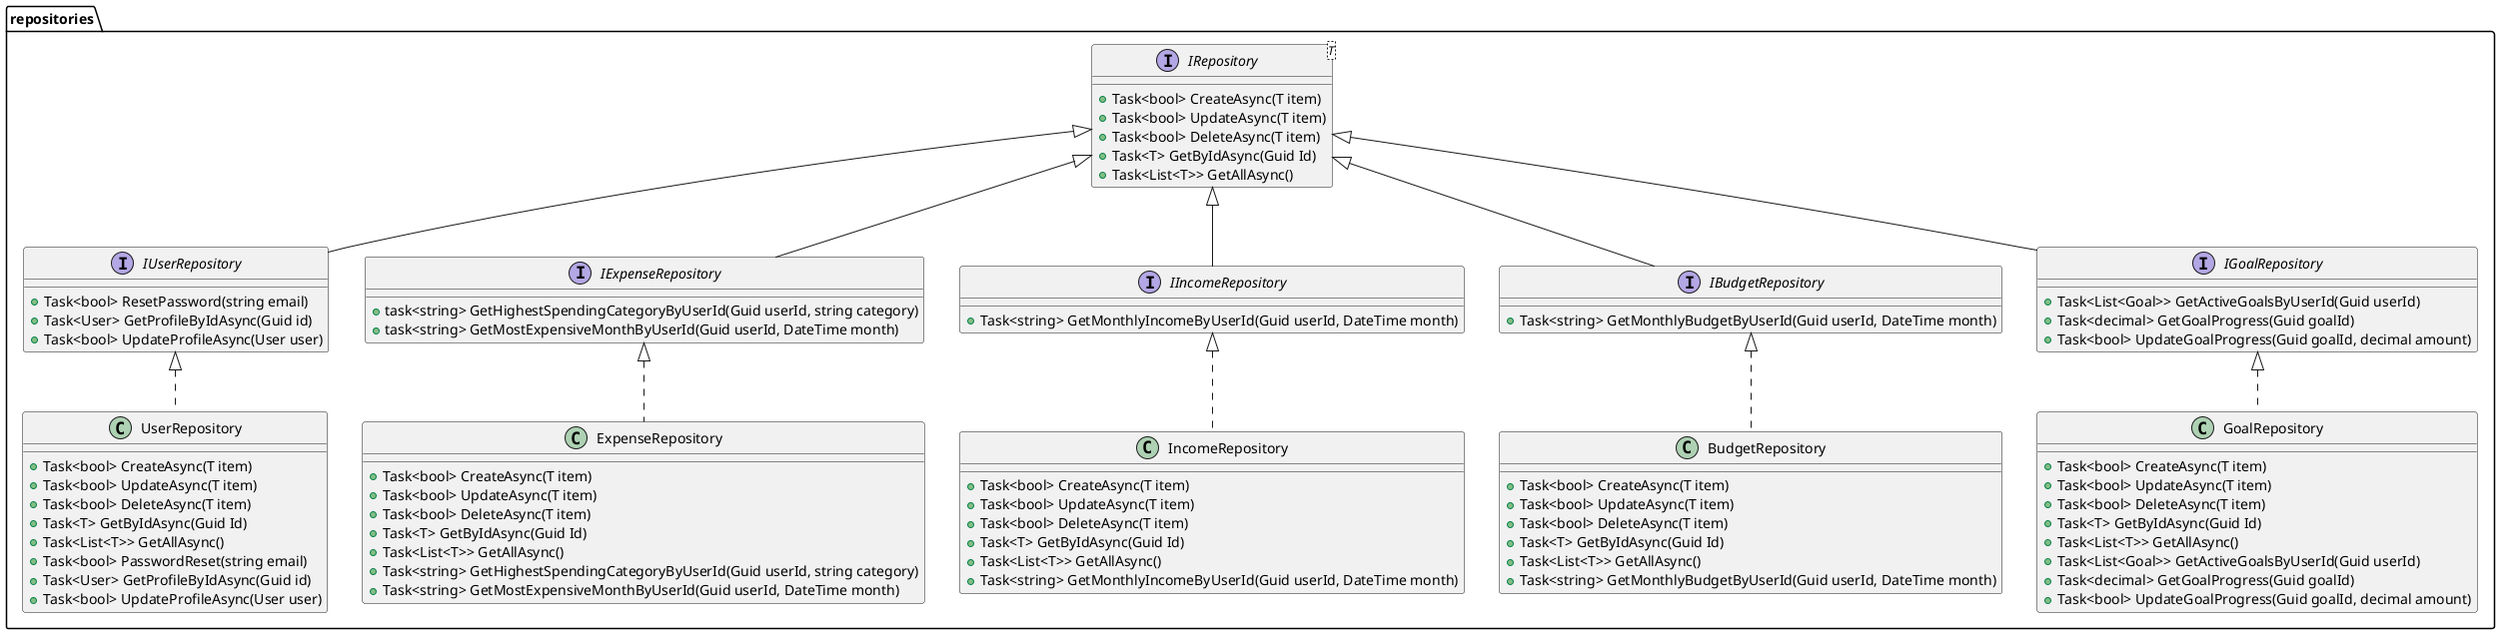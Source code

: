 @startuml repositories

package "repositories" {
    interface IRepository<T> {
        + Task<bool> CreateAsync(T item)
        + Task<bool> UpdateAsync(T item)
        + Task<bool> DeleteAsync(T item)
        + Task<T> GetByIdAsync(Guid Id)
        + Task<List<T>> GetAllAsync()
    }

    interface IUserRepository extends IRepository {
        + Task<bool> ResetPassword(string email)
        + Task<User> GetProfileByIdAsync(Guid id)
        + Task<bool> UpdateProfileAsync(User user)
    }

    class UserRepository implements IUserRepository {
        + Task<bool> CreateAsync(T item)
        + Task<bool> UpdateAsync(T item)
        + Task<bool> DeleteAsync(T item)
        + Task<T> GetByIdAsync(Guid Id)
        + Task<List<T>> GetAllAsync()
        + Task<bool> PasswordReset(string email)
        + Task<User> GetProfileByIdAsync(Guid id)
        + Task<bool> UpdateProfileAsync(User user)
    }

    interface IExpenseRepository extends IRepository {
        + task<string> GetHighestSpendingCategoryByUserId(Guid userId, string category)
        + task<string> GetMostExpensiveMonthByUserId(Guid userId, DateTime month)
    }

    class ExpenseRepository implements IExpenseRepository {
        + Task<bool> CreateAsync(T item)
        + Task<bool> UpdateAsync(T item)
        + Task<bool> DeleteAsync(T item)
        + Task<T> GetByIdAsync(Guid Id)
        + Task<List<T>> GetAllAsync()
        + Task<string> GetHighestSpendingCategoryByUserId(Guid userId, string category)
        + Task<string> GetMostExpensiveMonthByUserId(Guid userId, DateTime month)
    }

    interface IIncomeRepository extends IRepository {
        + Task<string> GetMonthlyIncomeByUserId(Guid userId, DateTime month)
    }

    class IncomeRepository implements IIncomeRepository {
        + Task<bool> CreateAsync(T item)
        + Task<bool> UpdateAsync(T item)
        + Task<bool> DeleteAsync(T item)
        + Task<T> GetByIdAsync(Guid Id)
        + Task<List<T>> GetAllAsync()
        + Task<string> GetMonthlyIncomeByUserId(Guid userId, DateTime month)
    }

    interface IBudgetRepository extends IRepository {
        + Task<string> GetMonthlyBudgetByUserId(Guid userId, DateTime month)
    }

    class BudgetRepository implements IBudgetRepository {
        + Task<bool> CreateAsync(T item)
        + Task<bool> UpdateAsync(T item)
        + Task<bool> DeleteAsync(T item)
        + Task<T> GetByIdAsync(Guid Id)
        + Task<List<T>> GetAllAsync()
        + Task<string> GetMonthlyBudgetByUserId(Guid userId, DateTime month)
    }

    interface IGoalRepository extends IRepository {
        + Task<List<Goal>> GetActiveGoalsByUserId(Guid userId)
        + Task<decimal> GetGoalProgress(Guid goalId)
        + Task<bool> UpdateGoalProgress(Guid goalId, decimal amount)
    }

    class GoalRepository implements IGoalRepository {
        + Task<bool> CreateAsync(T item)
        + Task<bool> UpdateAsync(T item)
        + Task<bool> DeleteAsync(T item)
        + Task<T> GetByIdAsync(Guid Id)
        + Task<List<T>> GetAllAsync()
        + Task<List<Goal>> GetActiveGoalsByUserId(Guid userId)
        + Task<decimal> GetGoalProgress(Guid goalId)
        + Task<bool> UpdateGoalProgress(Guid goalId, decimal amount)
    }
}

@enduml